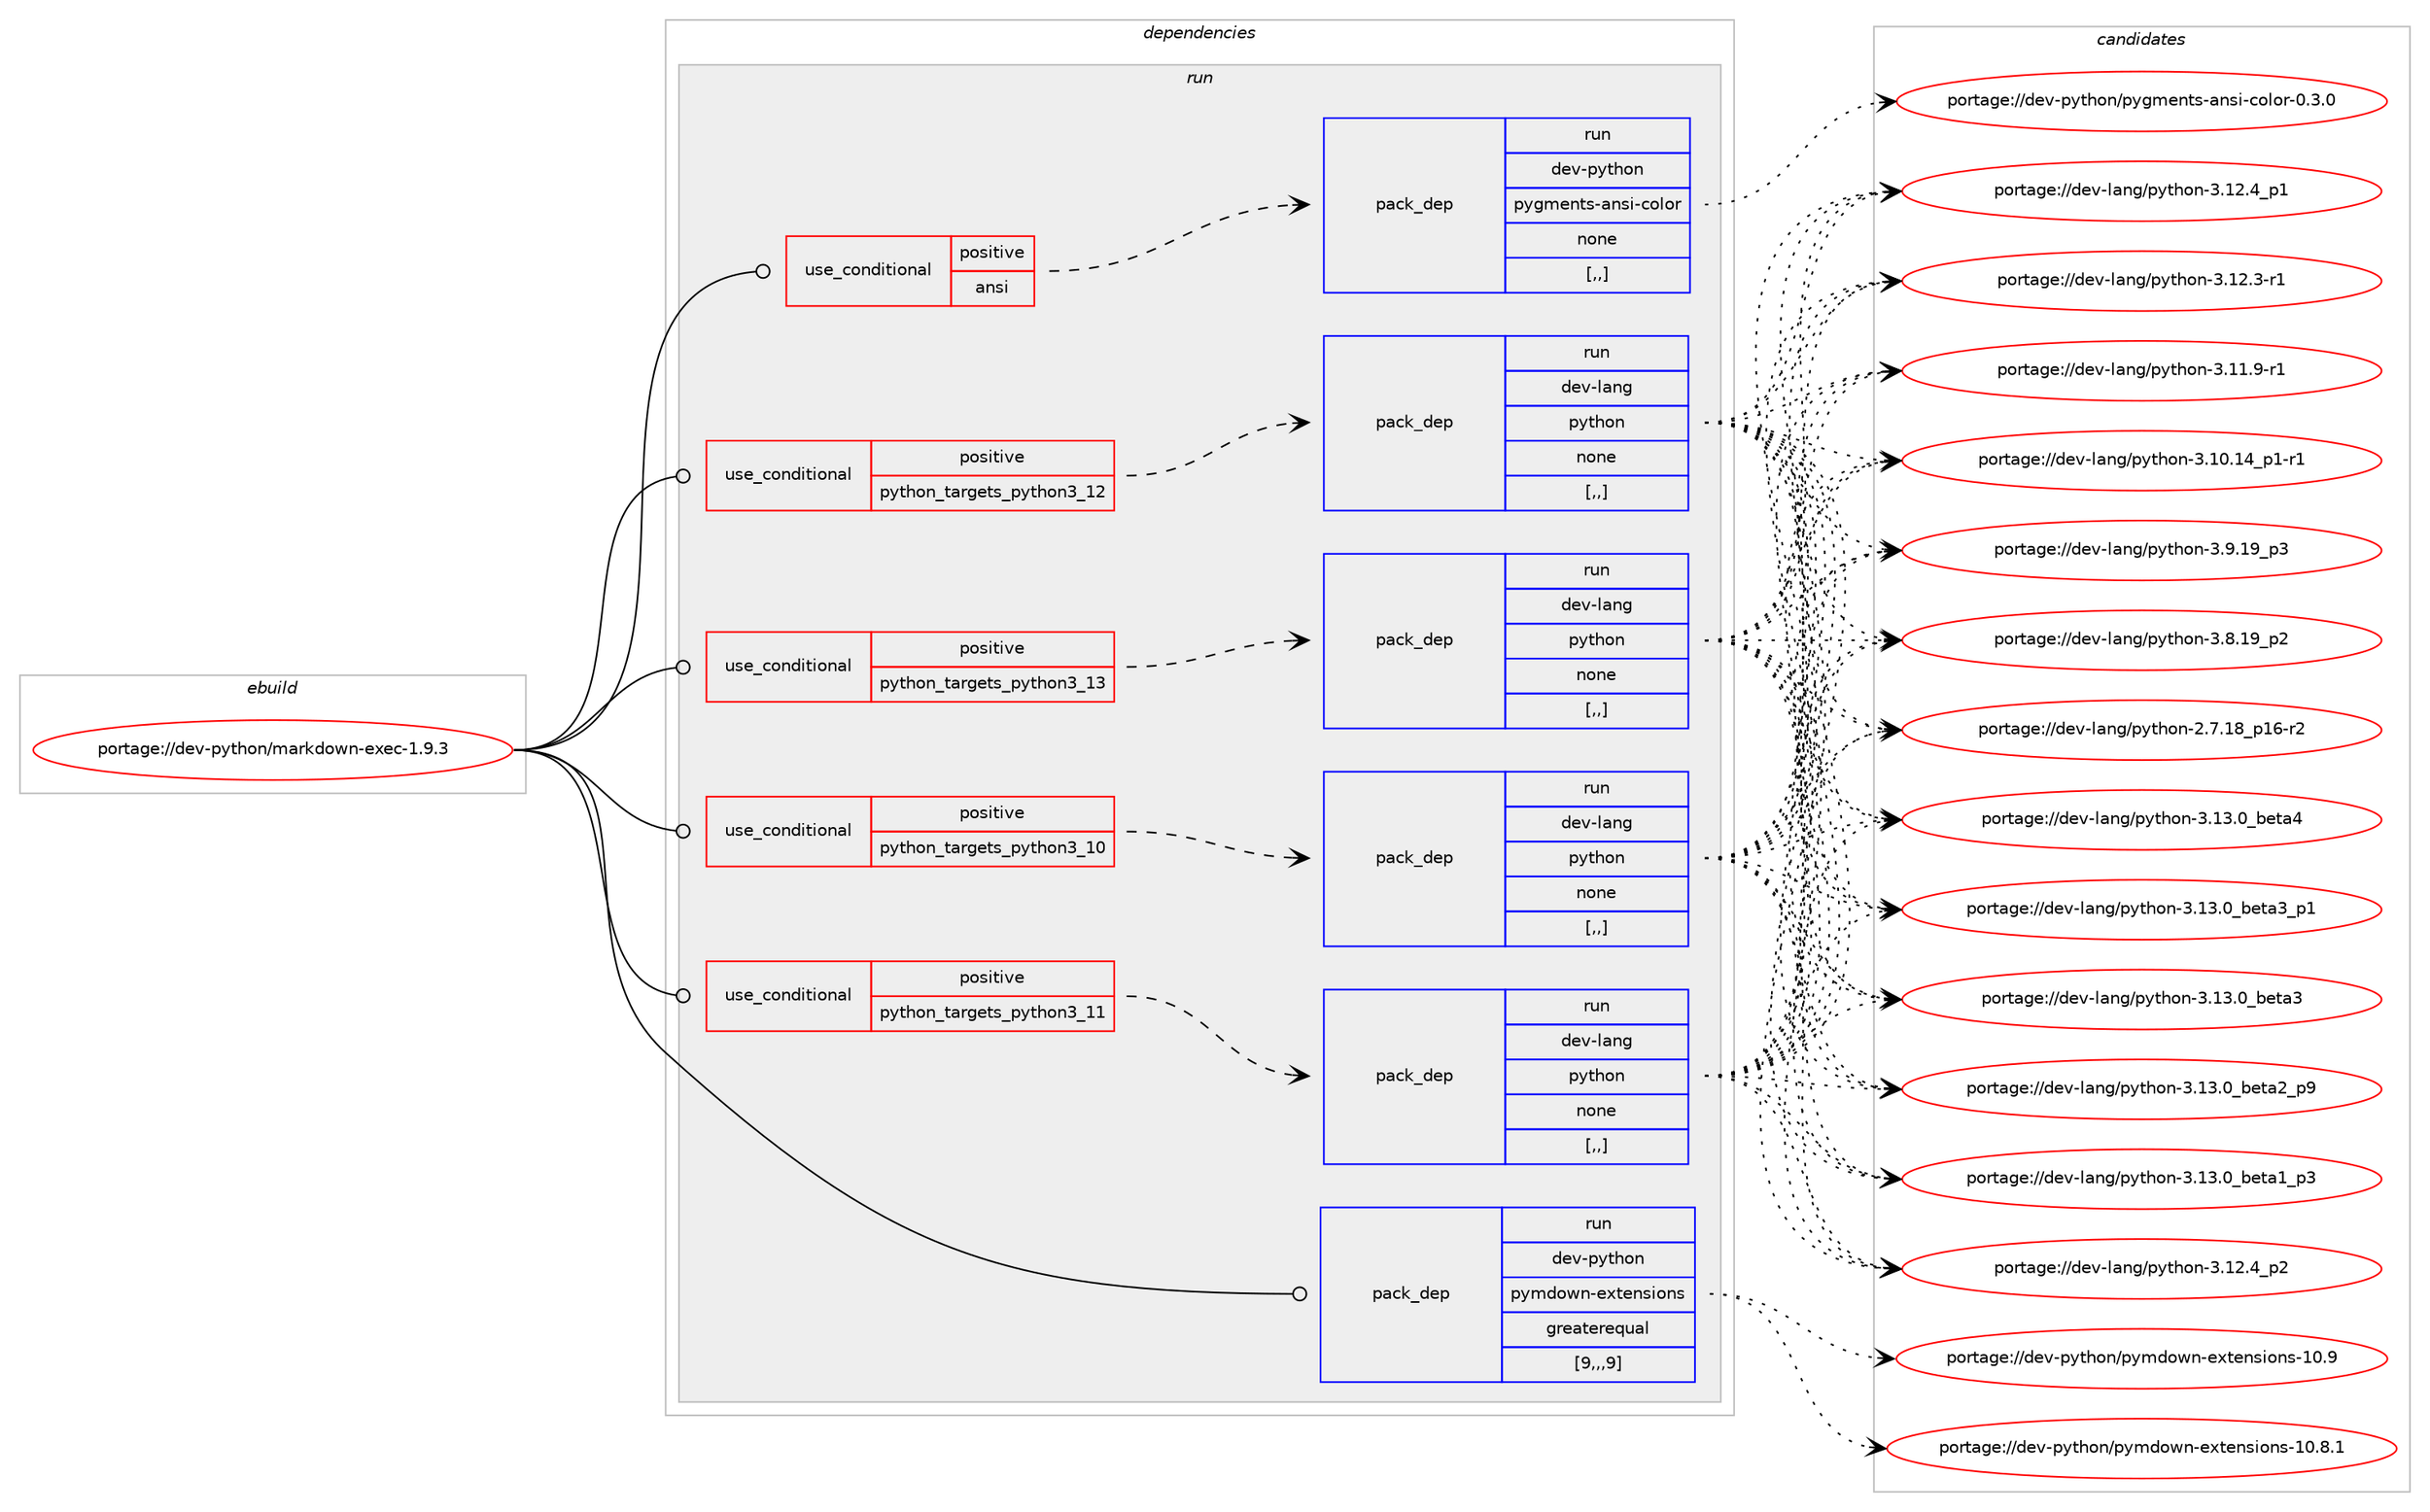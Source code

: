 digraph prolog {

# *************
# Graph options
# *************

newrank=true;
concentrate=true;
compound=true;
graph [rankdir=LR,fontname=Helvetica,fontsize=10,ranksep=1.5];#, ranksep=2.5, nodesep=0.2];
edge  [arrowhead=vee];
node  [fontname=Helvetica,fontsize=10];

# **********
# The ebuild
# **********

subgraph cluster_leftcol {
color=gray;
label=<<i>ebuild</i>>;
id [label="portage://dev-python/markdown-exec-1.9.3", color=red, width=4, href="../dev-python/markdown-exec-1.9.3.svg"];
}

# ****************
# The dependencies
# ****************

subgraph cluster_midcol {
color=gray;
label=<<i>dependencies</i>>;
subgraph cluster_compile {
fillcolor="#eeeeee";
style=filled;
label=<<i>compile</i>>;
}
subgraph cluster_compileandrun {
fillcolor="#eeeeee";
style=filled;
label=<<i>compile and run</i>>;
}
subgraph cluster_run {
fillcolor="#eeeeee";
style=filled;
label=<<i>run</i>>;
subgraph cond34666 {
dependency150968 [label=<<TABLE BORDER="0" CELLBORDER="1" CELLSPACING="0" CELLPADDING="4"><TR><TD ROWSPAN="3" CELLPADDING="10">use_conditional</TD></TR><TR><TD>positive</TD></TR><TR><TD>ansi</TD></TR></TABLE>>, shape=none, color=red];
subgraph pack115053 {
dependency150969 [label=<<TABLE BORDER="0" CELLBORDER="1" CELLSPACING="0" CELLPADDING="4" WIDTH="220"><TR><TD ROWSPAN="6" CELLPADDING="30">pack_dep</TD></TR><TR><TD WIDTH="110">run</TD></TR><TR><TD>dev-python</TD></TR><TR><TD>pygments-ansi-color</TD></TR><TR><TD>none</TD></TR><TR><TD>[,,]</TD></TR></TABLE>>, shape=none, color=blue];
}
dependency150968:e -> dependency150969:w [weight=20,style="dashed",arrowhead="vee"];
}
id:e -> dependency150968:w [weight=20,style="solid",arrowhead="odot"];
subgraph cond34667 {
dependency150970 [label=<<TABLE BORDER="0" CELLBORDER="1" CELLSPACING="0" CELLPADDING="4"><TR><TD ROWSPAN="3" CELLPADDING="10">use_conditional</TD></TR><TR><TD>positive</TD></TR><TR><TD>python_targets_python3_10</TD></TR></TABLE>>, shape=none, color=red];
subgraph pack115054 {
dependency150971 [label=<<TABLE BORDER="0" CELLBORDER="1" CELLSPACING="0" CELLPADDING="4" WIDTH="220"><TR><TD ROWSPAN="6" CELLPADDING="30">pack_dep</TD></TR><TR><TD WIDTH="110">run</TD></TR><TR><TD>dev-lang</TD></TR><TR><TD>python</TD></TR><TR><TD>none</TD></TR><TR><TD>[,,]</TD></TR></TABLE>>, shape=none, color=blue];
}
dependency150970:e -> dependency150971:w [weight=20,style="dashed",arrowhead="vee"];
}
id:e -> dependency150970:w [weight=20,style="solid",arrowhead="odot"];
subgraph cond34668 {
dependency150972 [label=<<TABLE BORDER="0" CELLBORDER="1" CELLSPACING="0" CELLPADDING="4"><TR><TD ROWSPAN="3" CELLPADDING="10">use_conditional</TD></TR><TR><TD>positive</TD></TR><TR><TD>python_targets_python3_11</TD></TR></TABLE>>, shape=none, color=red];
subgraph pack115055 {
dependency150973 [label=<<TABLE BORDER="0" CELLBORDER="1" CELLSPACING="0" CELLPADDING="4" WIDTH="220"><TR><TD ROWSPAN="6" CELLPADDING="30">pack_dep</TD></TR><TR><TD WIDTH="110">run</TD></TR><TR><TD>dev-lang</TD></TR><TR><TD>python</TD></TR><TR><TD>none</TD></TR><TR><TD>[,,]</TD></TR></TABLE>>, shape=none, color=blue];
}
dependency150972:e -> dependency150973:w [weight=20,style="dashed",arrowhead="vee"];
}
id:e -> dependency150972:w [weight=20,style="solid",arrowhead="odot"];
subgraph cond34669 {
dependency150974 [label=<<TABLE BORDER="0" CELLBORDER="1" CELLSPACING="0" CELLPADDING="4"><TR><TD ROWSPAN="3" CELLPADDING="10">use_conditional</TD></TR><TR><TD>positive</TD></TR><TR><TD>python_targets_python3_12</TD></TR></TABLE>>, shape=none, color=red];
subgraph pack115056 {
dependency150975 [label=<<TABLE BORDER="0" CELLBORDER="1" CELLSPACING="0" CELLPADDING="4" WIDTH="220"><TR><TD ROWSPAN="6" CELLPADDING="30">pack_dep</TD></TR><TR><TD WIDTH="110">run</TD></TR><TR><TD>dev-lang</TD></TR><TR><TD>python</TD></TR><TR><TD>none</TD></TR><TR><TD>[,,]</TD></TR></TABLE>>, shape=none, color=blue];
}
dependency150974:e -> dependency150975:w [weight=20,style="dashed",arrowhead="vee"];
}
id:e -> dependency150974:w [weight=20,style="solid",arrowhead="odot"];
subgraph cond34670 {
dependency150976 [label=<<TABLE BORDER="0" CELLBORDER="1" CELLSPACING="0" CELLPADDING="4"><TR><TD ROWSPAN="3" CELLPADDING="10">use_conditional</TD></TR><TR><TD>positive</TD></TR><TR><TD>python_targets_python3_13</TD></TR></TABLE>>, shape=none, color=red];
subgraph pack115057 {
dependency150977 [label=<<TABLE BORDER="0" CELLBORDER="1" CELLSPACING="0" CELLPADDING="4" WIDTH="220"><TR><TD ROWSPAN="6" CELLPADDING="30">pack_dep</TD></TR><TR><TD WIDTH="110">run</TD></TR><TR><TD>dev-lang</TD></TR><TR><TD>python</TD></TR><TR><TD>none</TD></TR><TR><TD>[,,]</TD></TR></TABLE>>, shape=none, color=blue];
}
dependency150976:e -> dependency150977:w [weight=20,style="dashed",arrowhead="vee"];
}
id:e -> dependency150976:w [weight=20,style="solid",arrowhead="odot"];
subgraph pack115058 {
dependency150978 [label=<<TABLE BORDER="0" CELLBORDER="1" CELLSPACING="0" CELLPADDING="4" WIDTH="220"><TR><TD ROWSPAN="6" CELLPADDING="30">pack_dep</TD></TR><TR><TD WIDTH="110">run</TD></TR><TR><TD>dev-python</TD></TR><TR><TD>pymdown-extensions</TD></TR><TR><TD>greaterequal</TD></TR><TR><TD>[9,,,9]</TD></TR></TABLE>>, shape=none, color=blue];
}
id:e -> dependency150978:w [weight=20,style="solid",arrowhead="odot"];
}
}

# **************
# The candidates
# **************

subgraph cluster_choices {
rank=same;
color=gray;
label=<<i>candidates</i>>;

subgraph choice115053 {
color=black;
nodesep=1;
choice100101118451121211161041111104711212110310910111011611545971101151054599111108111114454846514648 [label="portage://dev-python/pygments-ansi-color-0.3.0", color=red, width=4,href="../dev-python/pygments-ansi-color-0.3.0.svg"];
dependency150969:e -> choice100101118451121211161041111104711212110310910111011611545971101151054599111108111114454846514648:w [style=dotted,weight="100"];
}
subgraph choice115054 {
color=black;
nodesep=1;
choice1001011184510897110103471121211161041111104551464951464895981011169752 [label="portage://dev-lang/python-3.13.0_beta4", color=red, width=4,href="../dev-lang/python-3.13.0_beta4.svg"];
choice10010111845108971101034711212111610411111045514649514648959810111697519511249 [label="portage://dev-lang/python-3.13.0_beta3_p1", color=red, width=4,href="../dev-lang/python-3.13.0_beta3_p1.svg"];
choice1001011184510897110103471121211161041111104551464951464895981011169751 [label="portage://dev-lang/python-3.13.0_beta3", color=red, width=4,href="../dev-lang/python-3.13.0_beta3.svg"];
choice10010111845108971101034711212111610411111045514649514648959810111697509511257 [label="portage://dev-lang/python-3.13.0_beta2_p9", color=red, width=4,href="../dev-lang/python-3.13.0_beta2_p9.svg"];
choice10010111845108971101034711212111610411111045514649514648959810111697499511251 [label="portage://dev-lang/python-3.13.0_beta1_p3", color=red, width=4,href="../dev-lang/python-3.13.0_beta1_p3.svg"];
choice100101118451089711010347112121116104111110455146495046529511250 [label="portage://dev-lang/python-3.12.4_p2", color=red, width=4,href="../dev-lang/python-3.12.4_p2.svg"];
choice100101118451089711010347112121116104111110455146495046529511249 [label="portage://dev-lang/python-3.12.4_p1", color=red, width=4,href="../dev-lang/python-3.12.4_p1.svg"];
choice100101118451089711010347112121116104111110455146495046514511449 [label="portage://dev-lang/python-3.12.3-r1", color=red, width=4,href="../dev-lang/python-3.12.3-r1.svg"];
choice100101118451089711010347112121116104111110455146494946574511449 [label="portage://dev-lang/python-3.11.9-r1", color=red, width=4,href="../dev-lang/python-3.11.9-r1.svg"];
choice100101118451089711010347112121116104111110455146494846495295112494511449 [label="portage://dev-lang/python-3.10.14_p1-r1", color=red, width=4,href="../dev-lang/python-3.10.14_p1-r1.svg"];
choice100101118451089711010347112121116104111110455146574649579511251 [label="portage://dev-lang/python-3.9.19_p3", color=red, width=4,href="../dev-lang/python-3.9.19_p3.svg"];
choice100101118451089711010347112121116104111110455146564649579511250 [label="portage://dev-lang/python-3.8.19_p2", color=red, width=4,href="../dev-lang/python-3.8.19_p2.svg"];
choice100101118451089711010347112121116104111110455046554649569511249544511450 [label="portage://dev-lang/python-2.7.18_p16-r2", color=red, width=4,href="../dev-lang/python-2.7.18_p16-r2.svg"];
dependency150971:e -> choice1001011184510897110103471121211161041111104551464951464895981011169752:w [style=dotted,weight="100"];
dependency150971:e -> choice10010111845108971101034711212111610411111045514649514648959810111697519511249:w [style=dotted,weight="100"];
dependency150971:e -> choice1001011184510897110103471121211161041111104551464951464895981011169751:w [style=dotted,weight="100"];
dependency150971:e -> choice10010111845108971101034711212111610411111045514649514648959810111697509511257:w [style=dotted,weight="100"];
dependency150971:e -> choice10010111845108971101034711212111610411111045514649514648959810111697499511251:w [style=dotted,weight="100"];
dependency150971:e -> choice100101118451089711010347112121116104111110455146495046529511250:w [style=dotted,weight="100"];
dependency150971:e -> choice100101118451089711010347112121116104111110455146495046529511249:w [style=dotted,weight="100"];
dependency150971:e -> choice100101118451089711010347112121116104111110455146495046514511449:w [style=dotted,weight="100"];
dependency150971:e -> choice100101118451089711010347112121116104111110455146494946574511449:w [style=dotted,weight="100"];
dependency150971:e -> choice100101118451089711010347112121116104111110455146494846495295112494511449:w [style=dotted,weight="100"];
dependency150971:e -> choice100101118451089711010347112121116104111110455146574649579511251:w [style=dotted,weight="100"];
dependency150971:e -> choice100101118451089711010347112121116104111110455146564649579511250:w [style=dotted,weight="100"];
dependency150971:e -> choice100101118451089711010347112121116104111110455046554649569511249544511450:w [style=dotted,weight="100"];
}
subgraph choice115055 {
color=black;
nodesep=1;
choice1001011184510897110103471121211161041111104551464951464895981011169752 [label="portage://dev-lang/python-3.13.0_beta4", color=red, width=4,href="../dev-lang/python-3.13.0_beta4.svg"];
choice10010111845108971101034711212111610411111045514649514648959810111697519511249 [label="portage://dev-lang/python-3.13.0_beta3_p1", color=red, width=4,href="../dev-lang/python-3.13.0_beta3_p1.svg"];
choice1001011184510897110103471121211161041111104551464951464895981011169751 [label="portage://dev-lang/python-3.13.0_beta3", color=red, width=4,href="../dev-lang/python-3.13.0_beta3.svg"];
choice10010111845108971101034711212111610411111045514649514648959810111697509511257 [label="portage://dev-lang/python-3.13.0_beta2_p9", color=red, width=4,href="../dev-lang/python-3.13.0_beta2_p9.svg"];
choice10010111845108971101034711212111610411111045514649514648959810111697499511251 [label="portage://dev-lang/python-3.13.0_beta1_p3", color=red, width=4,href="../dev-lang/python-3.13.0_beta1_p3.svg"];
choice100101118451089711010347112121116104111110455146495046529511250 [label="portage://dev-lang/python-3.12.4_p2", color=red, width=4,href="../dev-lang/python-3.12.4_p2.svg"];
choice100101118451089711010347112121116104111110455146495046529511249 [label="portage://dev-lang/python-3.12.4_p1", color=red, width=4,href="../dev-lang/python-3.12.4_p1.svg"];
choice100101118451089711010347112121116104111110455146495046514511449 [label="portage://dev-lang/python-3.12.3-r1", color=red, width=4,href="../dev-lang/python-3.12.3-r1.svg"];
choice100101118451089711010347112121116104111110455146494946574511449 [label="portage://dev-lang/python-3.11.9-r1", color=red, width=4,href="../dev-lang/python-3.11.9-r1.svg"];
choice100101118451089711010347112121116104111110455146494846495295112494511449 [label="portage://dev-lang/python-3.10.14_p1-r1", color=red, width=4,href="../dev-lang/python-3.10.14_p1-r1.svg"];
choice100101118451089711010347112121116104111110455146574649579511251 [label="portage://dev-lang/python-3.9.19_p3", color=red, width=4,href="../dev-lang/python-3.9.19_p3.svg"];
choice100101118451089711010347112121116104111110455146564649579511250 [label="portage://dev-lang/python-3.8.19_p2", color=red, width=4,href="../dev-lang/python-3.8.19_p2.svg"];
choice100101118451089711010347112121116104111110455046554649569511249544511450 [label="portage://dev-lang/python-2.7.18_p16-r2", color=red, width=4,href="../dev-lang/python-2.7.18_p16-r2.svg"];
dependency150973:e -> choice1001011184510897110103471121211161041111104551464951464895981011169752:w [style=dotted,weight="100"];
dependency150973:e -> choice10010111845108971101034711212111610411111045514649514648959810111697519511249:w [style=dotted,weight="100"];
dependency150973:e -> choice1001011184510897110103471121211161041111104551464951464895981011169751:w [style=dotted,weight="100"];
dependency150973:e -> choice10010111845108971101034711212111610411111045514649514648959810111697509511257:w [style=dotted,weight="100"];
dependency150973:e -> choice10010111845108971101034711212111610411111045514649514648959810111697499511251:w [style=dotted,weight="100"];
dependency150973:e -> choice100101118451089711010347112121116104111110455146495046529511250:w [style=dotted,weight="100"];
dependency150973:e -> choice100101118451089711010347112121116104111110455146495046529511249:w [style=dotted,weight="100"];
dependency150973:e -> choice100101118451089711010347112121116104111110455146495046514511449:w [style=dotted,weight="100"];
dependency150973:e -> choice100101118451089711010347112121116104111110455146494946574511449:w [style=dotted,weight="100"];
dependency150973:e -> choice100101118451089711010347112121116104111110455146494846495295112494511449:w [style=dotted,weight="100"];
dependency150973:e -> choice100101118451089711010347112121116104111110455146574649579511251:w [style=dotted,weight="100"];
dependency150973:e -> choice100101118451089711010347112121116104111110455146564649579511250:w [style=dotted,weight="100"];
dependency150973:e -> choice100101118451089711010347112121116104111110455046554649569511249544511450:w [style=dotted,weight="100"];
}
subgraph choice115056 {
color=black;
nodesep=1;
choice1001011184510897110103471121211161041111104551464951464895981011169752 [label="portage://dev-lang/python-3.13.0_beta4", color=red, width=4,href="../dev-lang/python-3.13.0_beta4.svg"];
choice10010111845108971101034711212111610411111045514649514648959810111697519511249 [label="portage://dev-lang/python-3.13.0_beta3_p1", color=red, width=4,href="../dev-lang/python-3.13.0_beta3_p1.svg"];
choice1001011184510897110103471121211161041111104551464951464895981011169751 [label="portage://dev-lang/python-3.13.0_beta3", color=red, width=4,href="../dev-lang/python-3.13.0_beta3.svg"];
choice10010111845108971101034711212111610411111045514649514648959810111697509511257 [label="portage://dev-lang/python-3.13.0_beta2_p9", color=red, width=4,href="../dev-lang/python-3.13.0_beta2_p9.svg"];
choice10010111845108971101034711212111610411111045514649514648959810111697499511251 [label="portage://dev-lang/python-3.13.0_beta1_p3", color=red, width=4,href="../dev-lang/python-3.13.0_beta1_p3.svg"];
choice100101118451089711010347112121116104111110455146495046529511250 [label="portage://dev-lang/python-3.12.4_p2", color=red, width=4,href="../dev-lang/python-3.12.4_p2.svg"];
choice100101118451089711010347112121116104111110455146495046529511249 [label="portage://dev-lang/python-3.12.4_p1", color=red, width=4,href="../dev-lang/python-3.12.4_p1.svg"];
choice100101118451089711010347112121116104111110455146495046514511449 [label="portage://dev-lang/python-3.12.3-r1", color=red, width=4,href="../dev-lang/python-3.12.3-r1.svg"];
choice100101118451089711010347112121116104111110455146494946574511449 [label="portage://dev-lang/python-3.11.9-r1", color=red, width=4,href="../dev-lang/python-3.11.9-r1.svg"];
choice100101118451089711010347112121116104111110455146494846495295112494511449 [label="portage://dev-lang/python-3.10.14_p1-r1", color=red, width=4,href="../dev-lang/python-3.10.14_p1-r1.svg"];
choice100101118451089711010347112121116104111110455146574649579511251 [label="portage://dev-lang/python-3.9.19_p3", color=red, width=4,href="../dev-lang/python-3.9.19_p3.svg"];
choice100101118451089711010347112121116104111110455146564649579511250 [label="portage://dev-lang/python-3.8.19_p2", color=red, width=4,href="../dev-lang/python-3.8.19_p2.svg"];
choice100101118451089711010347112121116104111110455046554649569511249544511450 [label="portage://dev-lang/python-2.7.18_p16-r2", color=red, width=4,href="../dev-lang/python-2.7.18_p16-r2.svg"];
dependency150975:e -> choice1001011184510897110103471121211161041111104551464951464895981011169752:w [style=dotted,weight="100"];
dependency150975:e -> choice10010111845108971101034711212111610411111045514649514648959810111697519511249:w [style=dotted,weight="100"];
dependency150975:e -> choice1001011184510897110103471121211161041111104551464951464895981011169751:w [style=dotted,weight="100"];
dependency150975:e -> choice10010111845108971101034711212111610411111045514649514648959810111697509511257:w [style=dotted,weight="100"];
dependency150975:e -> choice10010111845108971101034711212111610411111045514649514648959810111697499511251:w [style=dotted,weight="100"];
dependency150975:e -> choice100101118451089711010347112121116104111110455146495046529511250:w [style=dotted,weight="100"];
dependency150975:e -> choice100101118451089711010347112121116104111110455146495046529511249:w [style=dotted,weight="100"];
dependency150975:e -> choice100101118451089711010347112121116104111110455146495046514511449:w [style=dotted,weight="100"];
dependency150975:e -> choice100101118451089711010347112121116104111110455146494946574511449:w [style=dotted,weight="100"];
dependency150975:e -> choice100101118451089711010347112121116104111110455146494846495295112494511449:w [style=dotted,weight="100"];
dependency150975:e -> choice100101118451089711010347112121116104111110455146574649579511251:w [style=dotted,weight="100"];
dependency150975:e -> choice100101118451089711010347112121116104111110455146564649579511250:w [style=dotted,weight="100"];
dependency150975:e -> choice100101118451089711010347112121116104111110455046554649569511249544511450:w [style=dotted,weight="100"];
}
subgraph choice115057 {
color=black;
nodesep=1;
choice1001011184510897110103471121211161041111104551464951464895981011169752 [label="portage://dev-lang/python-3.13.0_beta4", color=red, width=4,href="../dev-lang/python-3.13.0_beta4.svg"];
choice10010111845108971101034711212111610411111045514649514648959810111697519511249 [label="portage://dev-lang/python-3.13.0_beta3_p1", color=red, width=4,href="../dev-lang/python-3.13.0_beta3_p1.svg"];
choice1001011184510897110103471121211161041111104551464951464895981011169751 [label="portage://dev-lang/python-3.13.0_beta3", color=red, width=4,href="../dev-lang/python-3.13.0_beta3.svg"];
choice10010111845108971101034711212111610411111045514649514648959810111697509511257 [label="portage://dev-lang/python-3.13.0_beta2_p9", color=red, width=4,href="../dev-lang/python-3.13.0_beta2_p9.svg"];
choice10010111845108971101034711212111610411111045514649514648959810111697499511251 [label="portage://dev-lang/python-3.13.0_beta1_p3", color=red, width=4,href="../dev-lang/python-3.13.0_beta1_p3.svg"];
choice100101118451089711010347112121116104111110455146495046529511250 [label="portage://dev-lang/python-3.12.4_p2", color=red, width=4,href="../dev-lang/python-3.12.4_p2.svg"];
choice100101118451089711010347112121116104111110455146495046529511249 [label="portage://dev-lang/python-3.12.4_p1", color=red, width=4,href="../dev-lang/python-3.12.4_p1.svg"];
choice100101118451089711010347112121116104111110455146495046514511449 [label="portage://dev-lang/python-3.12.3-r1", color=red, width=4,href="../dev-lang/python-3.12.3-r1.svg"];
choice100101118451089711010347112121116104111110455146494946574511449 [label="portage://dev-lang/python-3.11.9-r1", color=red, width=4,href="../dev-lang/python-3.11.9-r1.svg"];
choice100101118451089711010347112121116104111110455146494846495295112494511449 [label="portage://dev-lang/python-3.10.14_p1-r1", color=red, width=4,href="../dev-lang/python-3.10.14_p1-r1.svg"];
choice100101118451089711010347112121116104111110455146574649579511251 [label="portage://dev-lang/python-3.9.19_p3", color=red, width=4,href="../dev-lang/python-3.9.19_p3.svg"];
choice100101118451089711010347112121116104111110455146564649579511250 [label="portage://dev-lang/python-3.8.19_p2", color=red, width=4,href="../dev-lang/python-3.8.19_p2.svg"];
choice100101118451089711010347112121116104111110455046554649569511249544511450 [label="portage://dev-lang/python-2.7.18_p16-r2", color=red, width=4,href="../dev-lang/python-2.7.18_p16-r2.svg"];
dependency150977:e -> choice1001011184510897110103471121211161041111104551464951464895981011169752:w [style=dotted,weight="100"];
dependency150977:e -> choice10010111845108971101034711212111610411111045514649514648959810111697519511249:w [style=dotted,weight="100"];
dependency150977:e -> choice1001011184510897110103471121211161041111104551464951464895981011169751:w [style=dotted,weight="100"];
dependency150977:e -> choice10010111845108971101034711212111610411111045514649514648959810111697509511257:w [style=dotted,weight="100"];
dependency150977:e -> choice10010111845108971101034711212111610411111045514649514648959810111697499511251:w [style=dotted,weight="100"];
dependency150977:e -> choice100101118451089711010347112121116104111110455146495046529511250:w [style=dotted,weight="100"];
dependency150977:e -> choice100101118451089711010347112121116104111110455146495046529511249:w [style=dotted,weight="100"];
dependency150977:e -> choice100101118451089711010347112121116104111110455146495046514511449:w [style=dotted,weight="100"];
dependency150977:e -> choice100101118451089711010347112121116104111110455146494946574511449:w [style=dotted,weight="100"];
dependency150977:e -> choice100101118451089711010347112121116104111110455146494846495295112494511449:w [style=dotted,weight="100"];
dependency150977:e -> choice100101118451089711010347112121116104111110455146574649579511251:w [style=dotted,weight="100"];
dependency150977:e -> choice100101118451089711010347112121116104111110455146564649579511250:w [style=dotted,weight="100"];
dependency150977:e -> choice100101118451089711010347112121116104111110455046554649569511249544511450:w [style=dotted,weight="100"];
}
subgraph choice115058 {
color=black;
nodesep=1;
choice1001011184511212111610411111047112121109100111119110451011201161011101151051111101154549484657 [label="portage://dev-python/pymdown-extensions-10.9", color=red, width=4,href="../dev-python/pymdown-extensions-10.9.svg"];
choice10010111845112121116104111110471121211091001111191104510112011610111011510511111011545494846564649 [label="portage://dev-python/pymdown-extensions-10.8.1", color=red, width=4,href="../dev-python/pymdown-extensions-10.8.1.svg"];
dependency150978:e -> choice1001011184511212111610411111047112121109100111119110451011201161011101151051111101154549484657:w [style=dotted,weight="100"];
dependency150978:e -> choice10010111845112121116104111110471121211091001111191104510112011610111011510511111011545494846564649:w [style=dotted,weight="100"];
}
}

}

